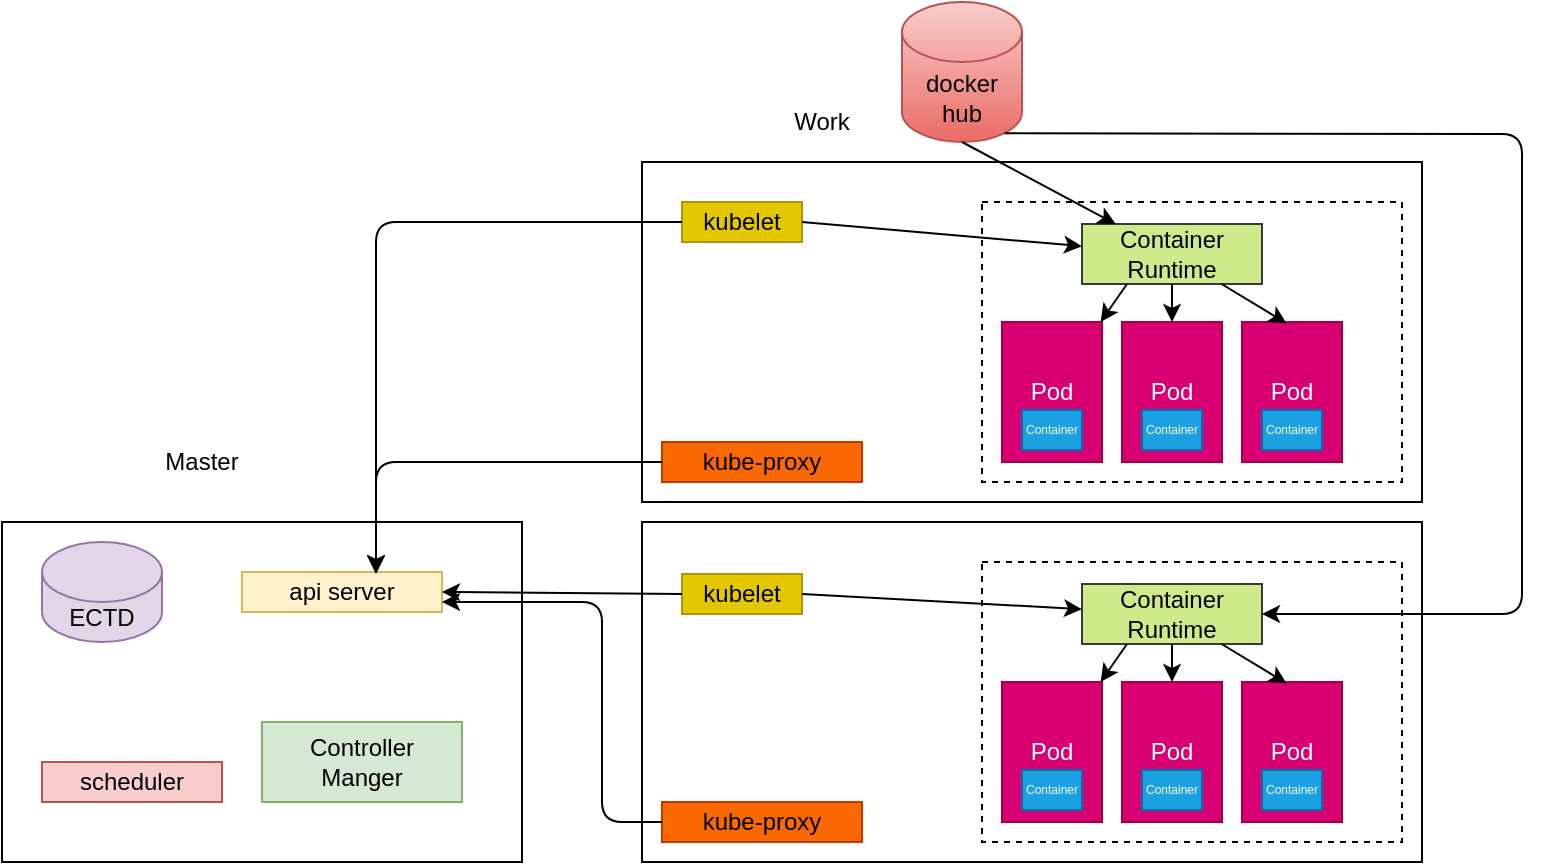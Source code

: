 <mxfile>
    <diagram id="1ctilqnD34xBrVqXpn22" name="Page-1">
        <mxGraphModel dx="919" dy="543" grid="1" gridSize="10" guides="1" tooltips="1" connect="1" arrows="1" fold="1" page="1" pageScale="1" pageWidth="850" pageHeight="1100" math="0" shadow="0">
            <root>
                <mxCell id="0"/>
                <mxCell id="1" parent="0"/>
                <mxCell id="2" value="" style="rounded=0;whiteSpace=wrap;html=1;" parent="1" vertex="1">
                    <mxGeometry x="60" y="270" width="260" height="170" as="geometry"/>
                </mxCell>
                <mxCell id="3" value="" style="rounded=0;whiteSpace=wrap;html=1;" parent="1" vertex="1">
                    <mxGeometry x="380" y="90" width="390" height="170" as="geometry"/>
                </mxCell>
                <mxCell id="4" value="Master" style="text;html=1;strokeColor=none;fillColor=none;align=center;verticalAlign=middle;whiteSpace=wrap;rounded=0;" parent="1" vertex="1">
                    <mxGeometry x="140" y="230" width="40" height="20" as="geometry"/>
                </mxCell>
                <mxCell id="5" value="Work" style="text;html=1;strokeColor=none;fillColor=none;align=center;verticalAlign=middle;whiteSpace=wrap;rounded=0;" parent="1" vertex="1">
                    <mxGeometry x="450" y="60" width="40" height="20" as="geometry"/>
                </mxCell>
                <mxCell id="9" value="Work" style="text;html=1;strokeColor=none;fillColor=none;align=center;verticalAlign=middle;whiteSpace=wrap;rounded=0;" parent="1" vertex="1">
                    <mxGeometry x="450" y="420" width="40" height="20" as="geometry"/>
                </mxCell>
                <mxCell id="10" value="api server" style="rounded=0;whiteSpace=wrap;html=1;fillColor=#fff2cc;strokeColor=#d6b656;" parent="1" vertex="1">
                    <mxGeometry x="180" y="295" width="100" height="20" as="geometry"/>
                </mxCell>
                <mxCell id="11" value="ECTD" style="shape=cylinder3;whiteSpace=wrap;html=1;boundedLbl=1;backgroundOutline=1;size=15;fillColor=#e1d5e7;strokeColor=#9673a6;" parent="1" vertex="1">
                    <mxGeometry x="80" y="280" width="60" height="50" as="geometry"/>
                </mxCell>
                <mxCell id="12" value="scheduler" style="rounded=0;whiteSpace=wrap;html=1;fillColor=#f8cecc;strokeColor=#b85450;" parent="1" vertex="1">
                    <mxGeometry x="80" y="390" width="90" height="20" as="geometry"/>
                </mxCell>
                <mxCell id="13" value="Controller&lt;br&gt;Manger" style="rounded=0;whiteSpace=wrap;html=1;fillColor=#d5e8d4;strokeColor=#82b366;" parent="1" vertex="1">
                    <mxGeometry x="190" y="370" width="100" height="40" as="geometry"/>
                </mxCell>
                <mxCell id="14" value="Pod" style="rounded=0;whiteSpace=wrap;html=1;fillColor=#d80073;strokeColor=#A50040;fontColor=#ffffff;" parent="1" vertex="1">
                    <mxGeometry x="560" y="170" width="50" height="70" as="geometry"/>
                </mxCell>
                <mxCell id="15" value="Container" style="rounded=0;whiteSpace=wrap;html=1;fillColor=#1ba1e2;strokeColor=#006EAF;fontColor=#ffffff;fontSize=6;" parent="1" vertex="1">
                    <mxGeometry x="570" y="214" width="30" height="20" as="geometry"/>
                </mxCell>
                <mxCell id="16" value="kubelet" style="rounded=0;whiteSpace=wrap;html=1;fontSize=12;fillColor=#e3c800;strokeColor=#B09500;fontColor=#000000;" parent="1" vertex="1">
                    <mxGeometry x="400" y="110" width="60" height="20" as="geometry"/>
                </mxCell>
                <mxCell id="17" value="kube-proxy" style="rounded=0;whiteSpace=wrap;html=1;fontSize=12;fillColor=#fa6800;strokeColor=#C73500;fontColor=#000000;" parent="1" vertex="1">
                    <mxGeometry x="390" y="230" width="100" height="20" as="geometry"/>
                </mxCell>
                <mxCell id="18" value="docker hub" style="shape=cylinder3;whiteSpace=wrap;html=1;boundedLbl=1;backgroundOutline=1;size=15;fontSize=12;gradientColor=#ea6b66;fillColor=#f8cecc;strokeColor=#b85450;" parent="1" vertex="1">
                    <mxGeometry x="510" y="10" width="60" height="70" as="geometry"/>
                </mxCell>
                <mxCell id="22" value="" style="endArrow=classic;html=1;fontSize=12;exitX=0;exitY=0.5;exitDx=0;exitDy=0;entryX=0.67;entryY=0.025;entryDx=0;entryDy=0;entryPerimeter=0;" parent="1" source="16" target="10" edge="1">
                    <mxGeometry width="50" height="50" relative="1" as="geometry">
                        <mxPoint x="360" y="130" as="sourcePoint"/>
                        <mxPoint x="330" y="230" as="targetPoint"/>
                        <Array as="points">
                            <mxPoint x="247" y="120"/>
                        </Array>
                    </mxGeometry>
                </mxCell>
                <mxCell id="23" value="" style="endArrow=classic;html=1;fontSize=12;entryX=0.65;entryY=0.05;entryDx=0;entryDy=0;entryPerimeter=0;exitX=0;exitY=0.5;exitDx=0;exitDy=0;" parent="1" source="17" edge="1">
                    <mxGeometry width="50" height="50" relative="1" as="geometry">
                        <mxPoint x="402" y="210" as="sourcePoint"/>
                        <mxPoint x="247" y="296" as="targetPoint"/>
                        <Array as="points">
                            <mxPoint x="247" y="240"/>
                        </Array>
                    </mxGeometry>
                </mxCell>
                <mxCell id="27" value="" style="rounded=0;whiteSpace=wrap;html=1;fontSize=12;dashed=1;fillColor=none;" parent="1" vertex="1">
                    <mxGeometry x="550" y="110" width="210" height="140" as="geometry"/>
                </mxCell>
                <mxCell id="28" value="Pod" style="rounded=0;whiteSpace=wrap;html=1;fillColor=#d80073;strokeColor=#A50040;fontColor=#ffffff;" parent="1" vertex="1">
                    <mxGeometry x="620" y="170" width="50" height="70" as="geometry"/>
                </mxCell>
                <mxCell id="29" value="Container" style="rounded=0;whiteSpace=wrap;html=1;fillColor=#1ba1e2;strokeColor=#006EAF;fontColor=#ffffff;fontSize=6;" parent="1" vertex="1">
                    <mxGeometry x="630" y="214" width="30" height="20" as="geometry"/>
                </mxCell>
                <mxCell id="30" value="Pod" style="rounded=0;whiteSpace=wrap;html=1;fillColor=#d80073;strokeColor=#A50040;fontColor=#ffffff;" parent="1" vertex="1">
                    <mxGeometry x="680" y="170" width="50" height="70" as="geometry"/>
                </mxCell>
                <mxCell id="31" value="Container" style="rounded=0;whiteSpace=wrap;html=1;fillColor=#1ba1e2;strokeColor=#006EAF;fontColor=#ffffff;fontSize=6;" parent="1" vertex="1">
                    <mxGeometry x="690" y="214" width="30" height="20" as="geometry"/>
                </mxCell>
                <mxCell id="32" value="Container&lt;br&gt;Runtime" style="rounded=0;whiteSpace=wrap;html=1;fontSize=12;fillColor=#cdeb8b;strokeColor=#36393d;" parent="1" vertex="1">
                    <mxGeometry x="600" y="121" width="90" height="30" as="geometry"/>
                </mxCell>
                <mxCell id="34" value="" style="endArrow=classic;html=1;entryX=0.447;entryY=0.01;entryDx=0;entryDy=0;entryPerimeter=0;" edge="1" parent="1" source="32" target="30">
                    <mxGeometry width="50" height="50" relative="1" as="geometry">
                        <mxPoint x="590" y="200" as="sourcePoint"/>
                        <mxPoint x="640" y="150" as="targetPoint"/>
                    </mxGeometry>
                </mxCell>
                <mxCell id="35" value="" style="endArrow=classic;html=1;" edge="1" parent="1" source="32" target="28">
                    <mxGeometry width="50" height="50" relative="1" as="geometry">
                        <mxPoint x="688.473" y="170" as="sourcePoint"/>
                        <mxPoint x="712.35" y="180.7" as="targetPoint"/>
                    </mxGeometry>
                </mxCell>
                <mxCell id="41" value="" style="endArrow=classic;html=1;exitX=0.25;exitY=1;exitDx=0;exitDy=0;" edge="1" parent="1" source="32" target="14">
                    <mxGeometry width="50" height="50" relative="1" as="geometry">
                        <mxPoint x="630" y="200" as="sourcePoint"/>
                        <mxPoint x="680" y="150" as="targetPoint"/>
                    </mxGeometry>
                </mxCell>
                <mxCell id="42" value="" style="endArrow=classic;html=1;exitX=1;exitY=0.5;exitDx=0;exitDy=0;" edge="1" parent="1" source="16" target="32">
                    <mxGeometry width="50" height="50" relative="1" as="geometry">
                        <mxPoint x="640" y="80" as="sourcePoint"/>
                        <mxPoint x="690" y="30" as="targetPoint"/>
                    </mxGeometry>
                </mxCell>
                <mxCell id="43" value="" style="endArrow=classic;html=1;exitX=0.5;exitY=1;exitDx=0;exitDy=0;exitPerimeter=0;" edge="1" parent="1" source="18" target="32">
                    <mxGeometry width="50" height="50" relative="1" as="geometry">
                        <mxPoint x="450" y="60" as="sourcePoint"/>
                        <mxPoint x="500" y="10" as="targetPoint"/>
                    </mxGeometry>
                </mxCell>
                <mxCell id="44" value="" style="rounded=0;whiteSpace=wrap;html=1;" vertex="1" parent="1">
                    <mxGeometry x="380" y="270" width="390" height="170" as="geometry"/>
                </mxCell>
                <mxCell id="45" value="Pod" style="rounded=0;whiteSpace=wrap;html=1;fillColor=#d80073;strokeColor=#A50040;fontColor=#ffffff;" vertex="1" parent="1">
                    <mxGeometry x="560" y="350" width="50" height="70" as="geometry"/>
                </mxCell>
                <mxCell id="46" value="Container" style="rounded=0;whiteSpace=wrap;html=1;fillColor=#1ba1e2;strokeColor=#006EAF;fontColor=#ffffff;fontSize=6;" vertex="1" parent="1">
                    <mxGeometry x="570" y="394" width="30" height="20" as="geometry"/>
                </mxCell>
                <mxCell id="47" value="kubelet" style="rounded=0;whiteSpace=wrap;html=1;fontSize=12;fillColor=#e3c800;strokeColor=#B09500;fontColor=#000000;" vertex="1" parent="1">
                    <mxGeometry x="400" y="296" width="60" height="20" as="geometry"/>
                </mxCell>
                <mxCell id="48" value="kube-proxy" style="rounded=0;whiteSpace=wrap;html=1;fontSize=12;fillColor=#fa6800;strokeColor=#C73500;fontColor=#000000;" vertex="1" parent="1">
                    <mxGeometry x="390" y="410" width="100" height="20" as="geometry"/>
                </mxCell>
                <mxCell id="49" value="" style="rounded=0;whiteSpace=wrap;html=1;fontSize=12;dashed=1;fillColor=none;" vertex="1" parent="1">
                    <mxGeometry x="550" y="290" width="210" height="140" as="geometry"/>
                </mxCell>
                <mxCell id="50" value="Pod" style="rounded=0;whiteSpace=wrap;html=1;fillColor=#d80073;strokeColor=#A50040;fontColor=#ffffff;" vertex="1" parent="1">
                    <mxGeometry x="620" y="350" width="50" height="70" as="geometry"/>
                </mxCell>
                <mxCell id="51" value="Container" style="rounded=0;whiteSpace=wrap;html=1;fillColor=#1ba1e2;strokeColor=#006EAF;fontColor=#ffffff;fontSize=6;" vertex="1" parent="1">
                    <mxGeometry x="630" y="394" width="30" height="20" as="geometry"/>
                </mxCell>
                <mxCell id="52" value="Pod" style="rounded=0;whiteSpace=wrap;html=1;fillColor=#d80073;strokeColor=#A50040;fontColor=#ffffff;" vertex="1" parent="1">
                    <mxGeometry x="680" y="350" width="50" height="70" as="geometry"/>
                </mxCell>
                <mxCell id="53" value="Container" style="rounded=0;whiteSpace=wrap;html=1;fillColor=#1ba1e2;strokeColor=#006EAF;fontColor=#ffffff;fontSize=6;" vertex="1" parent="1">
                    <mxGeometry x="690" y="394" width="30" height="20" as="geometry"/>
                </mxCell>
                <mxCell id="54" value="Container&lt;br&gt;Runtime" style="rounded=0;whiteSpace=wrap;html=1;fontSize=12;fillColor=#cdeb8b;strokeColor=#36393d;" vertex="1" parent="1">
                    <mxGeometry x="600" y="301" width="90" height="30" as="geometry"/>
                </mxCell>
                <mxCell id="55" value="" style="endArrow=classic;html=1;entryX=0.447;entryY=0.01;entryDx=0;entryDy=0;entryPerimeter=0;" edge="1" parent="1" source="54" target="52">
                    <mxGeometry width="50" height="50" relative="1" as="geometry">
                        <mxPoint x="590" y="380" as="sourcePoint"/>
                        <mxPoint x="640" y="330" as="targetPoint"/>
                    </mxGeometry>
                </mxCell>
                <mxCell id="56" value="" style="endArrow=classic;html=1;" edge="1" parent="1" source="54" target="50">
                    <mxGeometry width="50" height="50" relative="1" as="geometry">
                        <mxPoint x="688.473" y="350" as="sourcePoint"/>
                        <mxPoint x="712.35" y="360.7" as="targetPoint"/>
                    </mxGeometry>
                </mxCell>
                <mxCell id="57" value="" style="endArrow=classic;html=1;exitX=0.25;exitY=1;exitDx=0;exitDy=0;" edge="1" parent="1" source="54" target="45">
                    <mxGeometry width="50" height="50" relative="1" as="geometry">
                        <mxPoint x="630" y="380" as="sourcePoint"/>
                        <mxPoint x="680" y="330" as="targetPoint"/>
                    </mxGeometry>
                </mxCell>
                <mxCell id="58" value="" style="endArrow=classic;html=1;exitX=1;exitY=0.5;exitDx=0;exitDy=0;" edge="1" parent="1" source="47" target="54">
                    <mxGeometry width="50" height="50" relative="1" as="geometry">
                        <mxPoint x="640" y="260" as="sourcePoint"/>
                        <mxPoint x="690" y="210" as="targetPoint"/>
                    </mxGeometry>
                </mxCell>
                <mxCell id="60" value="" style="endArrow=classic;html=1;exitX=0.855;exitY=1;exitDx=0;exitDy=-4.35;exitPerimeter=0;" edge="1" parent="1" source="18" target="54">
                    <mxGeometry width="50" height="50" relative="1" as="geometry">
                        <mxPoint x="440" y="220" as="sourcePoint"/>
                        <mxPoint x="790" y="310" as="targetPoint"/>
                        <Array as="points">
                            <mxPoint x="820" y="76"/>
                            <mxPoint x="820" y="316"/>
                        </Array>
                    </mxGeometry>
                </mxCell>
                <mxCell id="61" value="" style="endArrow=classic;html=1;exitX=0;exitY=0.5;exitDx=0;exitDy=0;entryX=1;entryY=0.5;entryDx=0;entryDy=0;" edge="1" parent="1" source="47" target="10">
                    <mxGeometry width="50" height="50" relative="1" as="geometry">
                        <mxPoint x="450" y="320" as="sourcePoint"/>
                        <mxPoint x="500" y="270" as="targetPoint"/>
                    </mxGeometry>
                </mxCell>
                <mxCell id="62" value="" style="endArrow=classic;html=1;exitX=0;exitY=0.5;exitDx=0;exitDy=0;entryX=1;entryY=0.75;entryDx=0;entryDy=0;" edge="1" parent="1" source="48" target="10">
                    <mxGeometry width="50" height="50" relative="1" as="geometry">
                        <mxPoint x="450" y="320" as="sourcePoint"/>
                        <mxPoint x="500" y="270" as="targetPoint"/>
                        <Array as="points">
                            <mxPoint x="360" y="420"/>
                            <mxPoint x="360" y="310"/>
                        </Array>
                    </mxGeometry>
                </mxCell>
            </root>
        </mxGraphModel>
    </diagram>
</mxfile>